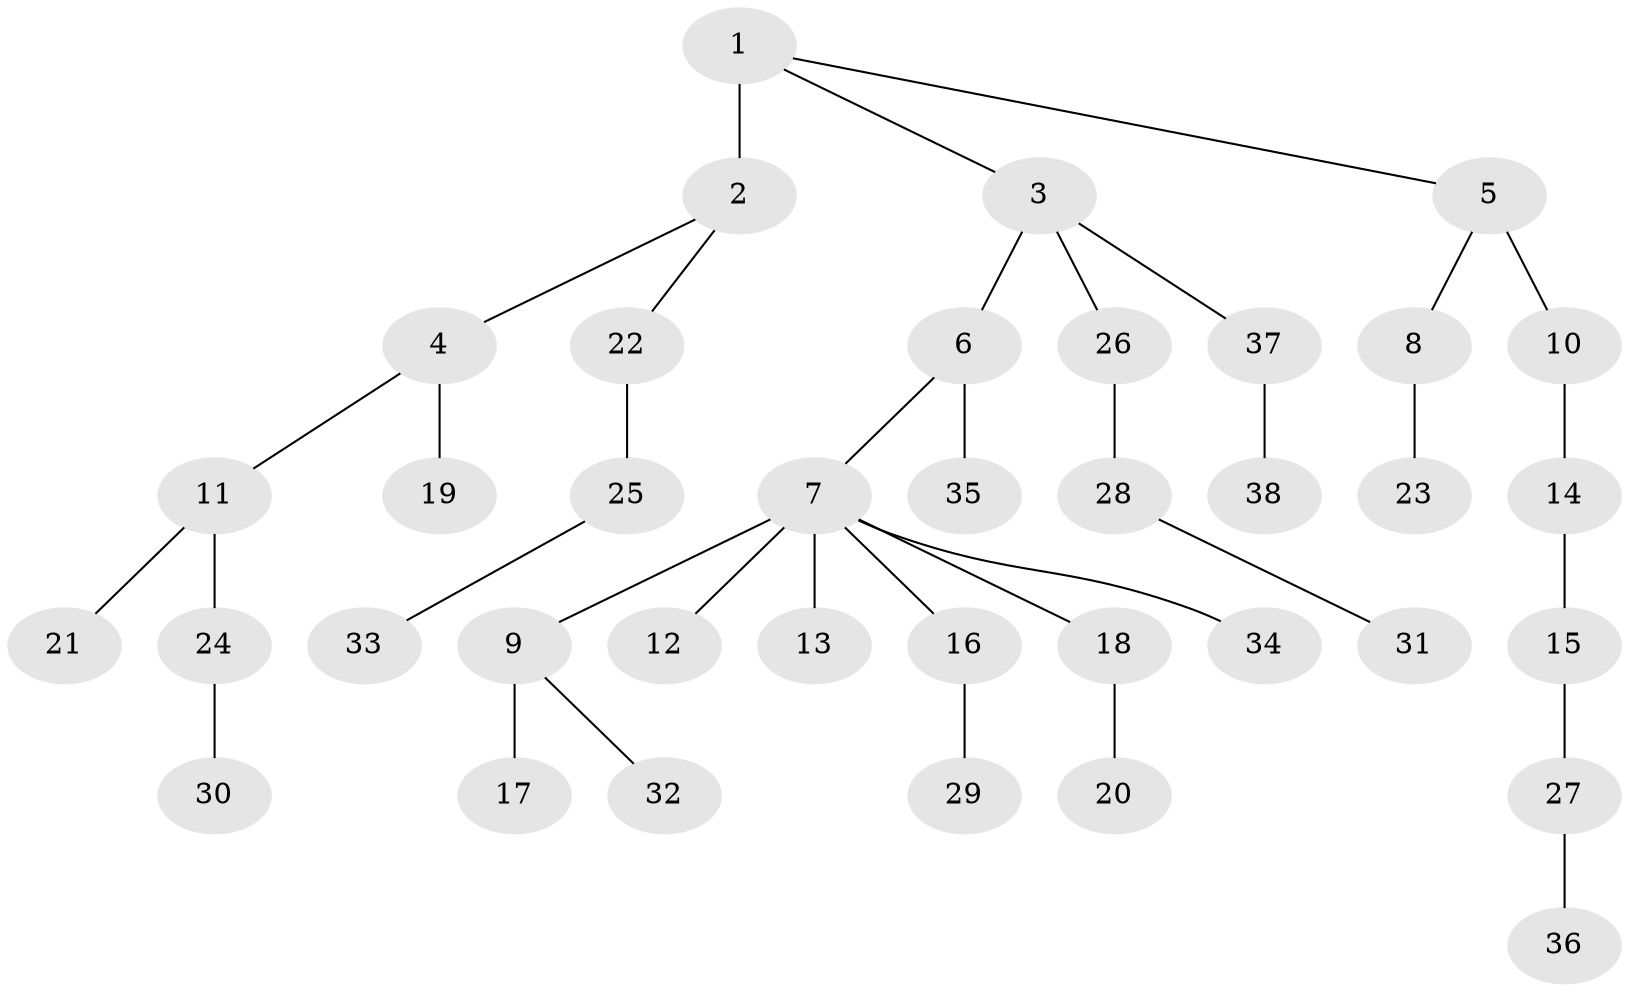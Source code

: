 // original degree distribution, {3: 0.10810810810810811, 6: 0.013513513513513514, 5: 0.02702702702702703, 4: 0.06756756756756757, 8: 0.013513513513513514, 2: 0.28378378378378377, 1: 0.4864864864864865}
// Generated by graph-tools (version 1.1) at 2025/51/03/04/25 22:51:51]
// undirected, 38 vertices, 37 edges
graph export_dot {
  node [color=gray90,style=filled];
  1;
  2;
  3;
  4;
  5;
  6;
  7;
  8;
  9;
  10;
  11;
  12;
  13;
  14;
  15;
  16;
  17;
  18;
  19;
  20;
  21;
  22;
  23;
  24;
  25;
  26;
  27;
  28;
  29;
  30;
  31;
  32;
  33;
  34;
  35;
  36;
  37;
  38;
  1 -- 2 [weight=3.0];
  1 -- 3 [weight=1.0];
  1 -- 5 [weight=1.0];
  2 -- 4 [weight=1.0];
  2 -- 22 [weight=1.0];
  3 -- 6 [weight=1.0];
  3 -- 26 [weight=1.0];
  3 -- 37 [weight=1.0];
  4 -- 11 [weight=1.0];
  4 -- 19 [weight=1.0];
  5 -- 8 [weight=1.0];
  5 -- 10 [weight=2.0];
  6 -- 7 [weight=1.0];
  6 -- 35 [weight=1.0];
  7 -- 9 [weight=1.0];
  7 -- 12 [weight=1.0];
  7 -- 13 [weight=1.0];
  7 -- 16 [weight=1.0];
  7 -- 18 [weight=1.0];
  7 -- 34 [weight=1.0];
  8 -- 23 [weight=3.0];
  9 -- 17 [weight=2.0];
  9 -- 32 [weight=1.0];
  10 -- 14 [weight=1.0];
  11 -- 21 [weight=1.0];
  11 -- 24 [weight=1.0];
  14 -- 15 [weight=1.0];
  15 -- 27 [weight=1.0];
  16 -- 29 [weight=1.0];
  18 -- 20 [weight=1.0];
  22 -- 25 [weight=2.0];
  24 -- 30 [weight=1.0];
  25 -- 33 [weight=1.0];
  26 -- 28 [weight=1.0];
  27 -- 36 [weight=1.0];
  28 -- 31 [weight=1.0];
  37 -- 38 [weight=1.0];
}

